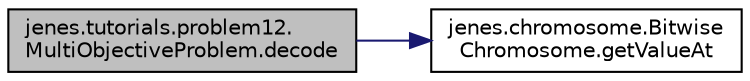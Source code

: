 digraph "jenes.tutorials.problem12.MultiObjectiveProblem.decode"
{
  edge [fontname="Helvetica",fontsize="10",labelfontname="Helvetica",labelfontsize="10"];
  node [fontname="Helvetica",fontsize="10",shape=record];
  rankdir="LR";
  Node1 [label="jenes.tutorials.problem12.\lMultiObjectiveProblem.decode",height=0.2,width=0.4,color="black", fillcolor="grey75", style="filled" fontcolor="black"];
  Node1 -> Node2 [color="midnightblue",fontsize="10",style="solid",fontname="Helvetica"];
  Node2 [label="jenes.chromosome.Bitwise\lChromosome.getValueAt",height=0.2,width=0.4,color="black", fillcolor="white", style="filled",URL="$classjenes_1_1chromosome_1_1_bitwise_chromosome.html#a3061d34e1f0c0faa915d4da7ea2f615c"];
}
